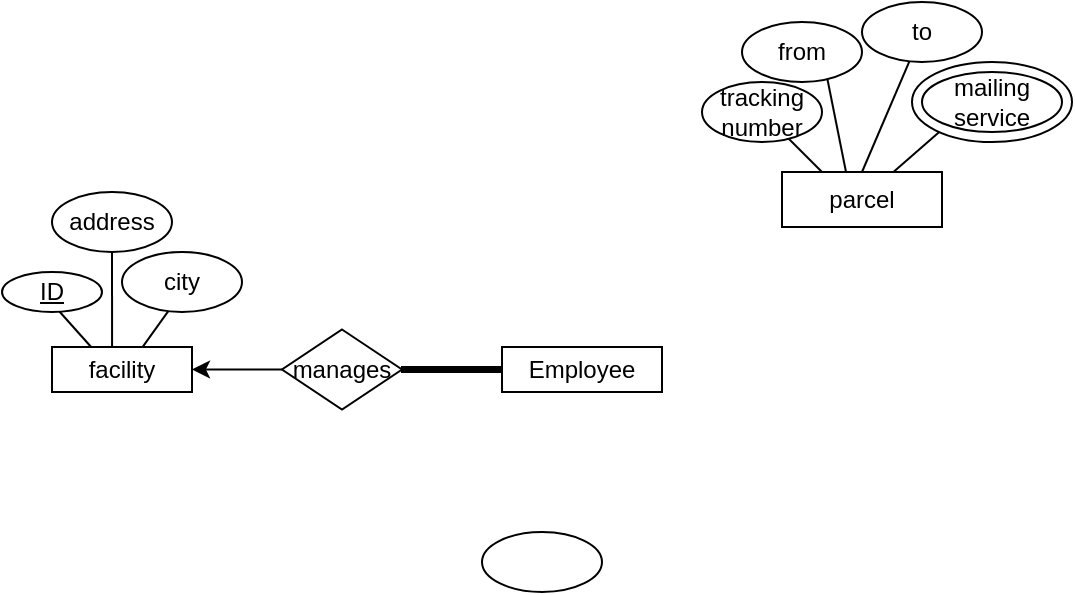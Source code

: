 <mxfile version="22.1.21" type="github">
  <diagram id="R2lEEEUBdFMjLlhIrx00" name="Page-1">
    <mxGraphModel dx="664" dy="1923" grid="1" gridSize="10" guides="1" tooltips="1" connect="1" arrows="1" fold="1" page="1" pageScale="1" pageWidth="850" pageHeight="1100" math="0" shadow="0" extFonts="Permanent Marker^https://fonts.googleapis.com/css?family=Permanent+Marker">
      <root>
        <mxCell id="0" />
        <mxCell id="1" parent="0" />
        <mxCell id="YEW_lpGFMfUZtuyLqXXi-4" style="rounded=0;orthogonalLoop=1;jettySize=auto;html=1;elbow=vertical;exitX=0.286;exitY=0.022;exitDx=0;exitDy=0;exitPerimeter=0;" parent="1" source="YEW_lpGFMfUZtuyLqXXi-46" edge="1">
          <mxGeometry relative="1" as="geometry">
            <mxPoint x="50" y="-790" as="targetPoint" />
            <mxPoint x="73" y="-762" as="sourcePoint" />
          </mxGeometry>
        </mxCell>
        <mxCell id="YEW_lpGFMfUZtuyLqXXi-7" style="edgeStyle=none;rounded=0;orthogonalLoop=1;jettySize=auto;html=1;exitX=0.75;exitY=0;exitDx=0;exitDy=0;" parent="1" edge="1">
          <mxGeometry relative="1" as="geometry">
            <mxPoint x="290" y="-870" as="sourcePoint" />
            <mxPoint x="290" y="-870" as="targetPoint" />
          </mxGeometry>
        </mxCell>
        <mxCell id="YEW_lpGFMfUZtuyLqXXi-17" style="edgeStyle=none;rounded=0;orthogonalLoop=1;jettySize=auto;html=1;exitX=0.429;exitY=0.111;exitDx=0;exitDy=0;exitPerimeter=0;" parent="1" source="YEW_lpGFMfUZtuyLqXXi-46" edge="1">
          <mxGeometry relative="1" as="geometry">
            <mxPoint x="85" y="-820" as="targetPoint" />
            <mxPoint x="90" y="-762.5" as="sourcePoint" />
          </mxGeometry>
        </mxCell>
        <mxCell id="YEW_lpGFMfUZtuyLqXXi-18" style="edgeStyle=none;rounded=0;orthogonalLoop=1;jettySize=auto;html=1;exitX=0.635;exitY=0.051;exitDx=0;exitDy=0;exitPerimeter=0;" parent="1" source="YEW_lpGFMfUZtuyLqXXi-46" edge="1">
          <mxGeometry relative="1" as="geometry">
            <mxPoint x="120" y="-790" as="targetPoint" />
            <mxPoint x="107.5" y="-762.5" as="sourcePoint" />
          </mxGeometry>
        </mxCell>
        <mxCell id="YEW_lpGFMfUZtuyLqXXi-9" style="edgeStyle=none;rounded=0;orthogonalLoop=1;jettySize=auto;html=1;exitX=0.5;exitY=0;exitDx=0;exitDy=0;" parent="1" edge="1">
          <mxGeometry relative="1" as="geometry">
            <mxPoint x="260" y="-870" as="sourcePoint" />
            <mxPoint x="260" y="-870" as="targetPoint" />
          </mxGeometry>
        </mxCell>
        <mxCell id="YEW_lpGFMfUZtuyLqXXi-10" value="&lt;u&gt;ID&lt;/u&gt;" style="ellipse;whiteSpace=wrap;html=1;" parent="1" vertex="1">
          <mxGeometry x="30" y="-800" width="50" height="20" as="geometry" />
        </mxCell>
        <mxCell id="YEW_lpGFMfUZtuyLqXXi-15" style="edgeStyle=none;rounded=0;orthogonalLoop=1;jettySize=auto;html=1;entryX=1;entryY=0.5;entryDx=0;entryDy=0;" parent="1" source="YEW_lpGFMfUZtuyLqXXi-10" target="YEW_lpGFMfUZtuyLqXXi-10" edge="1">
          <mxGeometry relative="1" as="geometry" />
        </mxCell>
        <mxCell id="YEW_lpGFMfUZtuyLqXXi-19" value="city" style="ellipse;whiteSpace=wrap;html=1;" parent="1" vertex="1">
          <mxGeometry x="90" y="-810" width="60" height="30" as="geometry" />
        </mxCell>
        <mxCell id="YEW_lpGFMfUZtuyLqXXi-20" value="address" style="ellipse;whiteSpace=wrap;html=1;" parent="1" vertex="1">
          <mxGeometry x="55" y="-840" width="60" height="30" as="geometry" />
        </mxCell>
        <mxCell id="YEW_lpGFMfUZtuyLqXXi-25" value="" style="whiteSpace=fill;html=1;fillColor=#000000;strokeColor=#000000;" parent="1" vertex="1">
          <mxGeometry x="230" y="-752.5" width="50" height="2.5" as="geometry" />
        </mxCell>
        <mxCell id="YEW_lpGFMfUZtuyLqXXi-30" style="edgeStyle=none;rounded=0;orthogonalLoop=1;jettySize=auto;html=1;exitX=0.5;exitY=0;exitDx=0;exitDy=0;" parent="1" source="YEW_lpGFMfUZtuyLqXXi-25" target="YEW_lpGFMfUZtuyLqXXi-25" edge="1">
          <mxGeometry relative="1" as="geometry" />
        </mxCell>
        <mxCell id="YEW_lpGFMfUZtuyLqXXi-31" value="Employee" style="whiteSpace=wrap;html=1;" parent="1" vertex="1">
          <mxGeometry x="280" y="-762.5" width="80" height="22.5" as="geometry" />
        </mxCell>
        <mxCell id="YEW_lpGFMfUZtuyLqXXi-35" style="edgeStyle=none;rounded=0;orthogonalLoop=1;jettySize=auto;html=1;exitX=1;exitY=0.5;exitDx=0;exitDy=0;" parent="1" source="YEW_lpGFMfUZtuyLqXXi-23" edge="1">
          <mxGeometry relative="1" as="geometry">
            <mxPoint x="200" y="-751" as="targetPoint" />
          </mxGeometry>
        </mxCell>
        <mxCell id="YEW_lpGFMfUZtuyLqXXi-45" style="edgeStyle=none;rounded=0;orthogonalLoop=1;jettySize=auto;html=1;exitX=0;exitY=0.5;exitDx=0;exitDy=0;entryX=1;entryY=0.5;entryDx=0;entryDy=0;" parent="1" source="YEW_lpGFMfUZtuyLqXXi-23" target="YEW_lpGFMfUZtuyLqXXi-46" edge="1">
          <mxGeometry relative="1" as="geometry">
            <mxPoint x="140" y="-751" as="targetPoint" />
          </mxGeometry>
        </mxCell>
        <mxCell id="YEW_lpGFMfUZtuyLqXXi-23" value="manages" style="rhombus;whiteSpace=wrap;html=1;" parent="1" vertex="1">
          <mxGeometry x="170" y="-771.25" width="60" height="40" as="geometry" />
        </mxCell>
        <mxCell id="YEW_lpGFMfUZtuyLqXXi-46" value="facility" style="whiteSpace=wrap;html=1;" parent="1" vertex="1">
          <mxGeometry x="55" y="-762.5" width="70" height="22.5" as="geometry" />
        </mxCell>
        <mxCell id="YEW_lpGFMfUZtuyLqXXi-50" style="edgeStyle=none;rounded=0;orthogonalLoop=1;jettySize=auto;html=1;" parent="1" source="YEW_lpGFMfUZtuyLqXXi-47" edge="1">
          <mxGeometry relative="1" as="geometry">
            <mxPoint x="510" y="-880" as="targetPoint" />
          </mxGeometry>
        </mxCell>
        <mxCell id="FE9auvhifzYaeZrekB-4-1" style="edgeStyle=none;rounded=0;orthogonalLoop=1;jettySize=auto;html=1;exitX=0.25;exitY=0;exitDx=0;exitDy=0;" edge="1" parent="1" source="YEW_lpGFMfUZtuyLqXXi-47">
          <mxGeometry relative="1" as="geometry">
            <mxPoint x="410" y="-880" as="targetPoint" />
          </mxGeometry>
        </mxCell>
        <mxCell id="FE9auvhifzYaeZrekB-4-6" style="edgeStyle=none;rounded=0;orthogonalLoop=1;jettySize=auto;html=1;exitX=0.4;exitY=0;exitDx=0;exitDy=0;exitPerimeter=0;" edge="1" parent="1" source="YEW_lpGFMfUZtuyLqXXi-47">
          <mxGeometry relative="1" as="geometry">
            <mxPoint x="440" y="-910" as="targetPoint" />
            <mxPoint x="450" y="-860" as="sourcePoint" />
          </mxGeometry>
        </mxCell>
        <mxCell id="FE9auvhifzYaeZrekB-4-7" style="edgeStyle=none;rounded=0;orthogonalLoop=1;jettySize=auto;html=1;exitX=0.5;exitY=0;exitDx=0;exitDy=0;" edge="1" parent="1" source="YEW_lpGFMfUZtuyLqXXi-47">
          <mxGeometry relative="1" as="geometry">
            <mxPoint x="490" y="-920" as="targetPoint" />
          </mxGeometry>
        </mxCell>
        <mxCell id="YEW_lpGFMfUZtuyLqXXi-47" value="parcel" style="whiteSpace=wrap;html=1;" parent="1" vertex="1">
          <mxGeometry x="420" y="-850" width="80" height="27.5" as="geometry" />
        </mxCell>
        <mxCell id="YEW_lpGFMfUZtuyLqXXi-52" value="" style="ellipse;whiteSpace=wrap;html=1;" parent="1" vertex="1">
          <mxGeometry x="485" y="-905" width="80" height="40" as="geometry" />
        </mxCell>
        <mxCell id="YEW_lpGFMfUZtuyLqXXi-53" value="mailing service" style="ellipse;whiteSpace=wrap;html=1;" parent="1" vertex="1">
          <mxGeometry x="490" y="-900" width="70" height="30" as="geometry" />
        </mxCell>
        <mxCell id="FE9auvhifzYaeZrekB-4-2" value="" style="ellipse;whiteSpace=wrap;html=1;" vertex="1" parent="1">
          <mxGeometry x="270" y="-670" width="60" height="30" as="geometry" />
        </mxCell>
        <mxCell id="FE9auvhifzYaeZrekB-4-3" value="to" style="ellipse;whiteSpace=wrap;html=1;" vertex="1" parent="1">
          <mxGeometry x="460" y="-935" width="60" height="30" as="geometry" />
        </mxCell>
        <mxCell id="FE9auvhifzYaeZrekB-4-4" value="from" style="ellipse;whiteSpace=wrap;html=1;" vertex="1" parent="1">
          <mxGeometry x="400" y="-925" width="60" height="30" as="geometry" />
        </mxCell>
        <mxCell id="FE9auvhifzYaeZrekB-4-5" value="tracking number" style="ellipse;whiteSpace=wrap;html=1;" vertex="1" parent="1">
          <mxGeometry x="380" y="-895" width="60" height="30" as="geometry" />
        </mxCell>
      </root>
    </mxGraphModel>
  </diagram>
</mxfile>
